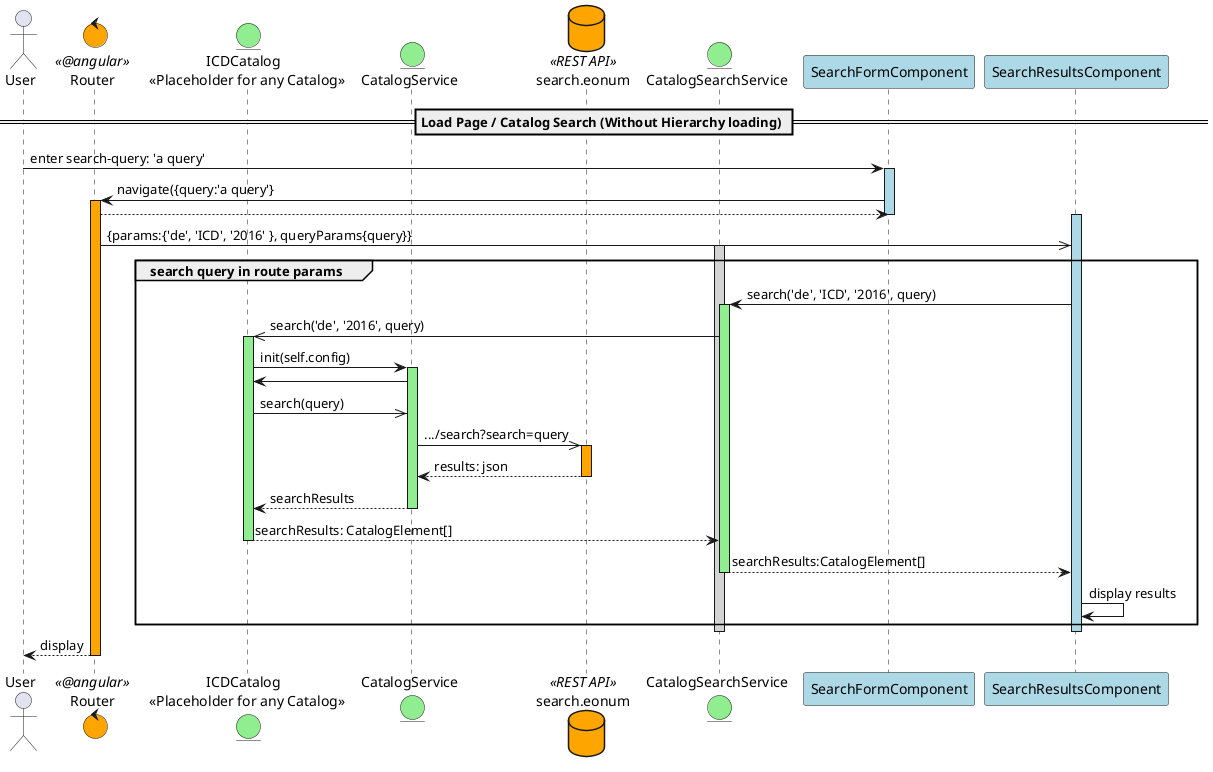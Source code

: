 @startuml
actor User
control Router <<@angular>> #orange

entity "ICDCatalog \n <<Placeholder for any Catalog>>" as ICD #lightgreen
entity CatalogService #lightgreen
database search.eonum <<REST API>> #orange
entity CatalogSearchService as SearchService #lightgreen
participant SearchFormComponent #lightblue
participant SearchResultsComponent as ResultsComp #lightblue

== Load Page / Catalog Search (Without Hierarchy loading) ==

User -> SearchFormComponent: enter search-query: 'a query'

activate SearchFormComponent #lightblue

SearchFormComponent -> Router: navigate({query:'a query'}
activate Router #orange

Router --> SearchFormComponent

deactivate SearchFormComponent #lightblue

activate ResultsComp  #lightblue

Router ->> ResultsComp: {params:{'de', 'ICD', '2016' }, queryParams{query}}

activate SearchService #lightgrey

group search query in route params

    ResultsComp  -> SearchService: search('de', 'ICD', '2016', query)
    activate SearchService #lightgreen

    SearchService ->> ICD: search('de', '2016', query)
    activate ICD #lightgreen
    ICD -> CatalogService: init(self.config)
        activate CatalogService #lightgreen
        CatalogService -> ICD
        ICD ->> CatalogService: search(query)
        CatalogService ->> search.eonum : .../search?search=query

        activate search.eonum #orange
        search.eonum --> CatalogService: results: json
        deactivate search.eonum

        CatalogService --> ICD: searchResults
        deactivate CatalogService

        ICD --> SearchService: searchResults: CatalogElement[]
        deactivate ICD

    SearchService --> ResultsComp: searchResults:CatalogElement[]
    deactivate SearchService #lightgreen
    ResultsComp  -> ResultsComp : display results

end

deactivate ResultsComp

deactivate SearchService


Router --> User: display
deactivate Router



@enduml
